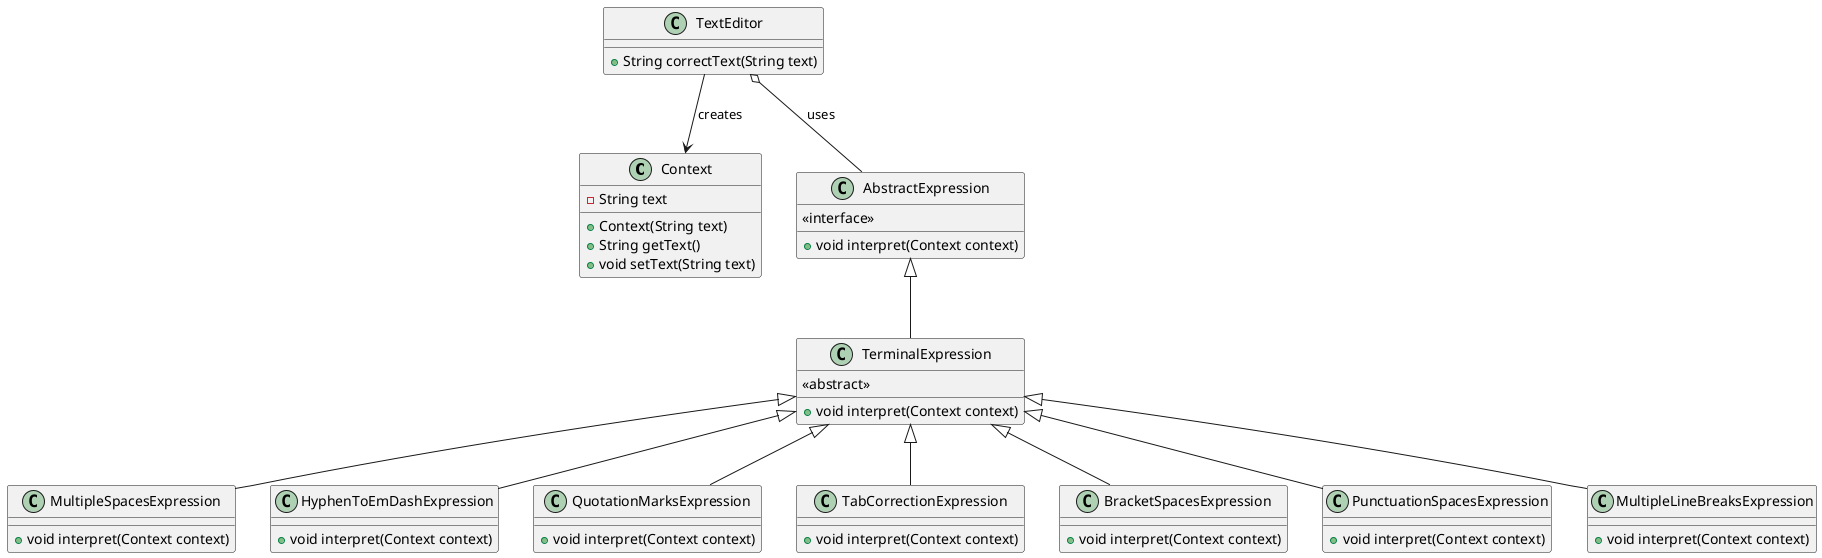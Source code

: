 @startuml
    class Context {
        -String text
        +Context(String text)
        +String getText()
        +void setText(String text)
    }

    class AbstractExpression {
        <<interface>>
        +void interpret(Context context)
    }

    class TerminalExpression {
        <<abstract>>
        +void interpret(Context context)
    }

    class MultipleSpacesExpression {
        +void interpret(Context context)
    }

    class HyphenToEmDashExpression {
        +void interpret(Context context)
    }

    class QuotationMarksExpression {
        +void interpret(Context context)
    }

    class TabCorrectionExpression {
        +void interpret(Context context)
    }

    class BracketSpacesExpression {
        +void interpret(Context context)
    }

    class PunctuationSpacesExpression {
        +void interpret(Context context)
    }

    class MultipleLineBreaksExpression {
        +void interpret(Context context)
    }

    class TextEditor {
        +String correctText(String text)
    }

    AbstractExpression <|-- TerminalExpression
    TerminalExpression <|-- MultipleSpacesExpression
    TerminalExpression <|-- HyphenToEmDashExpression
    TerminalExpression <|-- QuotationMarksExpression
    TerminalExpression <|-- TabCorrectionExpression
    TerminalExpression <|-- BracketSpacesExpression
    TerminalExpression <|-- PunctuationSpacesExpression
    TerminalExpression <|-- MultipleLineBreaksExpression

    TextEditor o-- AbstractExpression : uses
    TextEditor --> Context : creates

@enduml